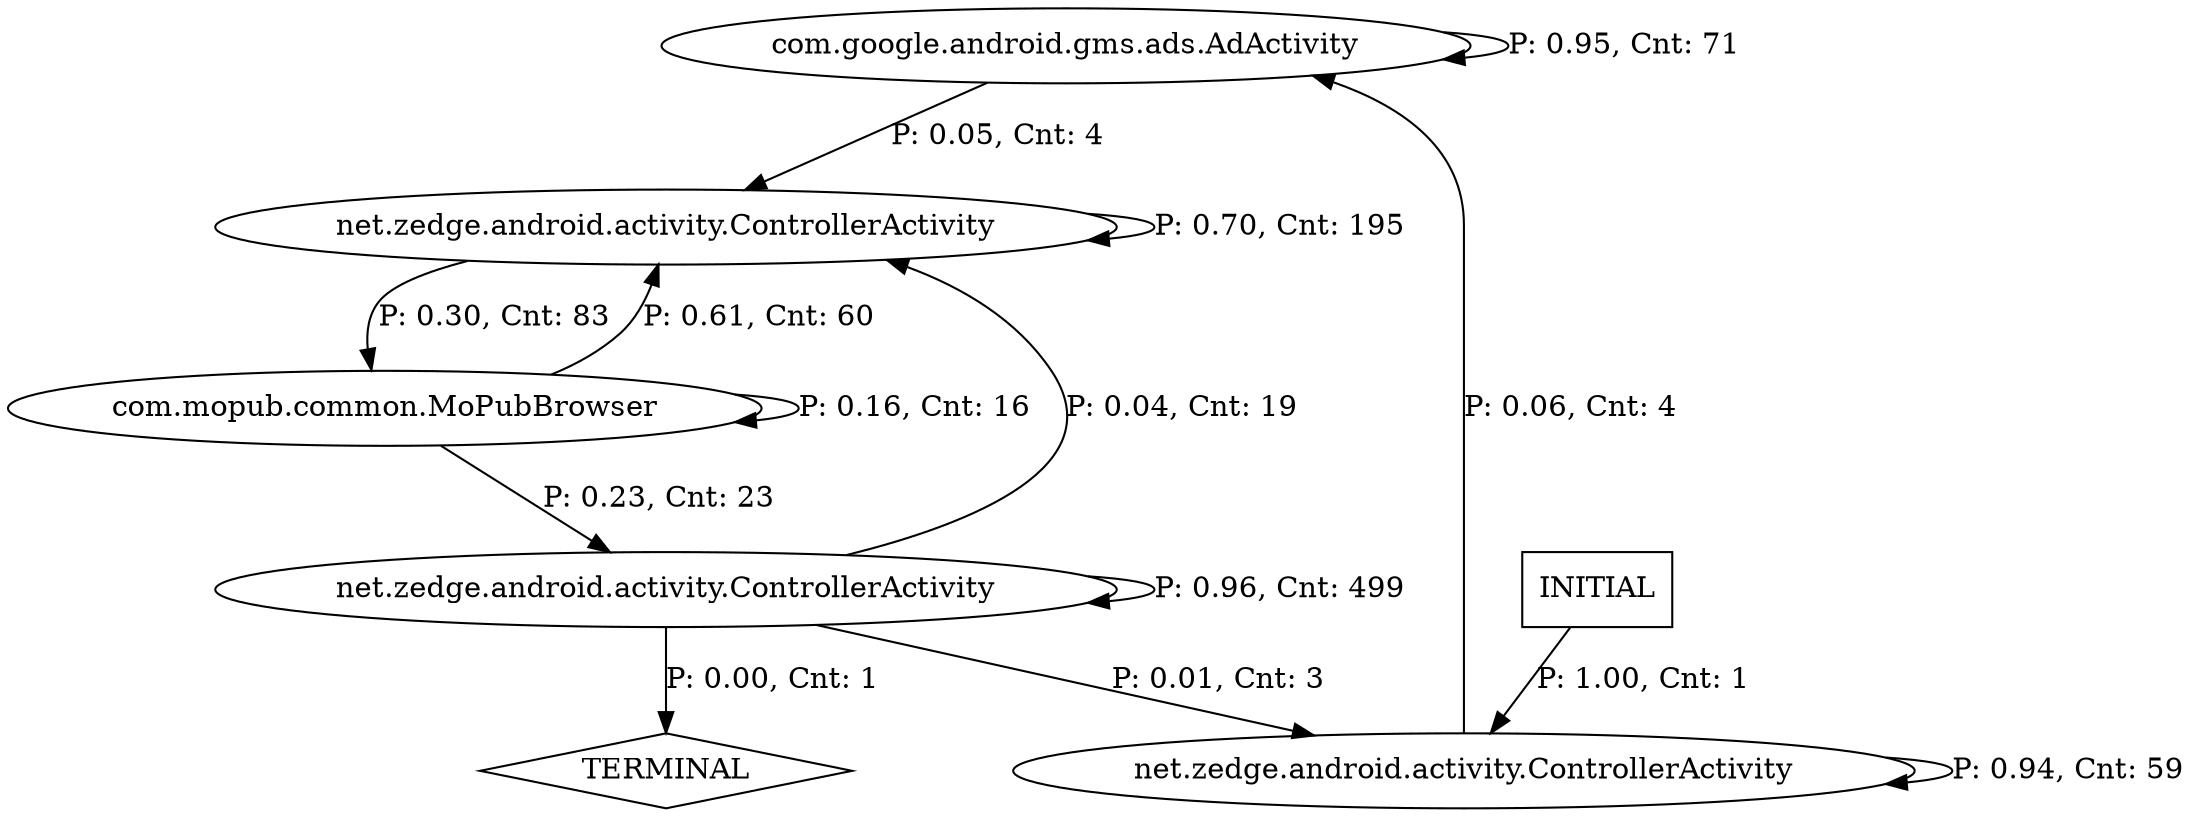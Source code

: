 digraph G {
  0 [label="com.google.android.gms.ads.AdActivity"];
  1 [label="com.mopub.common.MoPubBrowser"];
  2 [label="net.zedge.android.activity.ControllerActivity"];
  3 [label="net.zedge.android.activity.ControllerActivity"];
  4 [label="net.zedge.android.activity.ControllerActivity"];
  5 [label="TERMINAL",shape=diamond];
  6 [label="INITIAL",shape=box];
0->0 [label="P: 0.95, Cnt: 71"];
0->3 [label="P: 0.05, Cnt: 4"];
1->1 [label="P: 0.16, Cnt: 16"];
1->4 [label="P: 0.23, Cnt: 23"];
1->3 [label="P: 0.61, Cnt: 60"];
2->0 [label="P: 0.06, Cnt: 4"];
2->2 [label="P: 0.94, Cnt: 59"];
3->1 [label="P: 0.30, Cnt: 83"];
3->3 [label="P: 0.70, Cnt: 195"];
4->2 [label="P: 0.01, Cnt: 3"];
4->3 [label="P: 0.04, Cnt: 19"];
4->4 [label="P: 0.96, Cnt: 499"];
4->5 [label="P: 0.00, Cnt: 1"];
6->2 [label="P: 1.00, Cnt: 1"];
}
